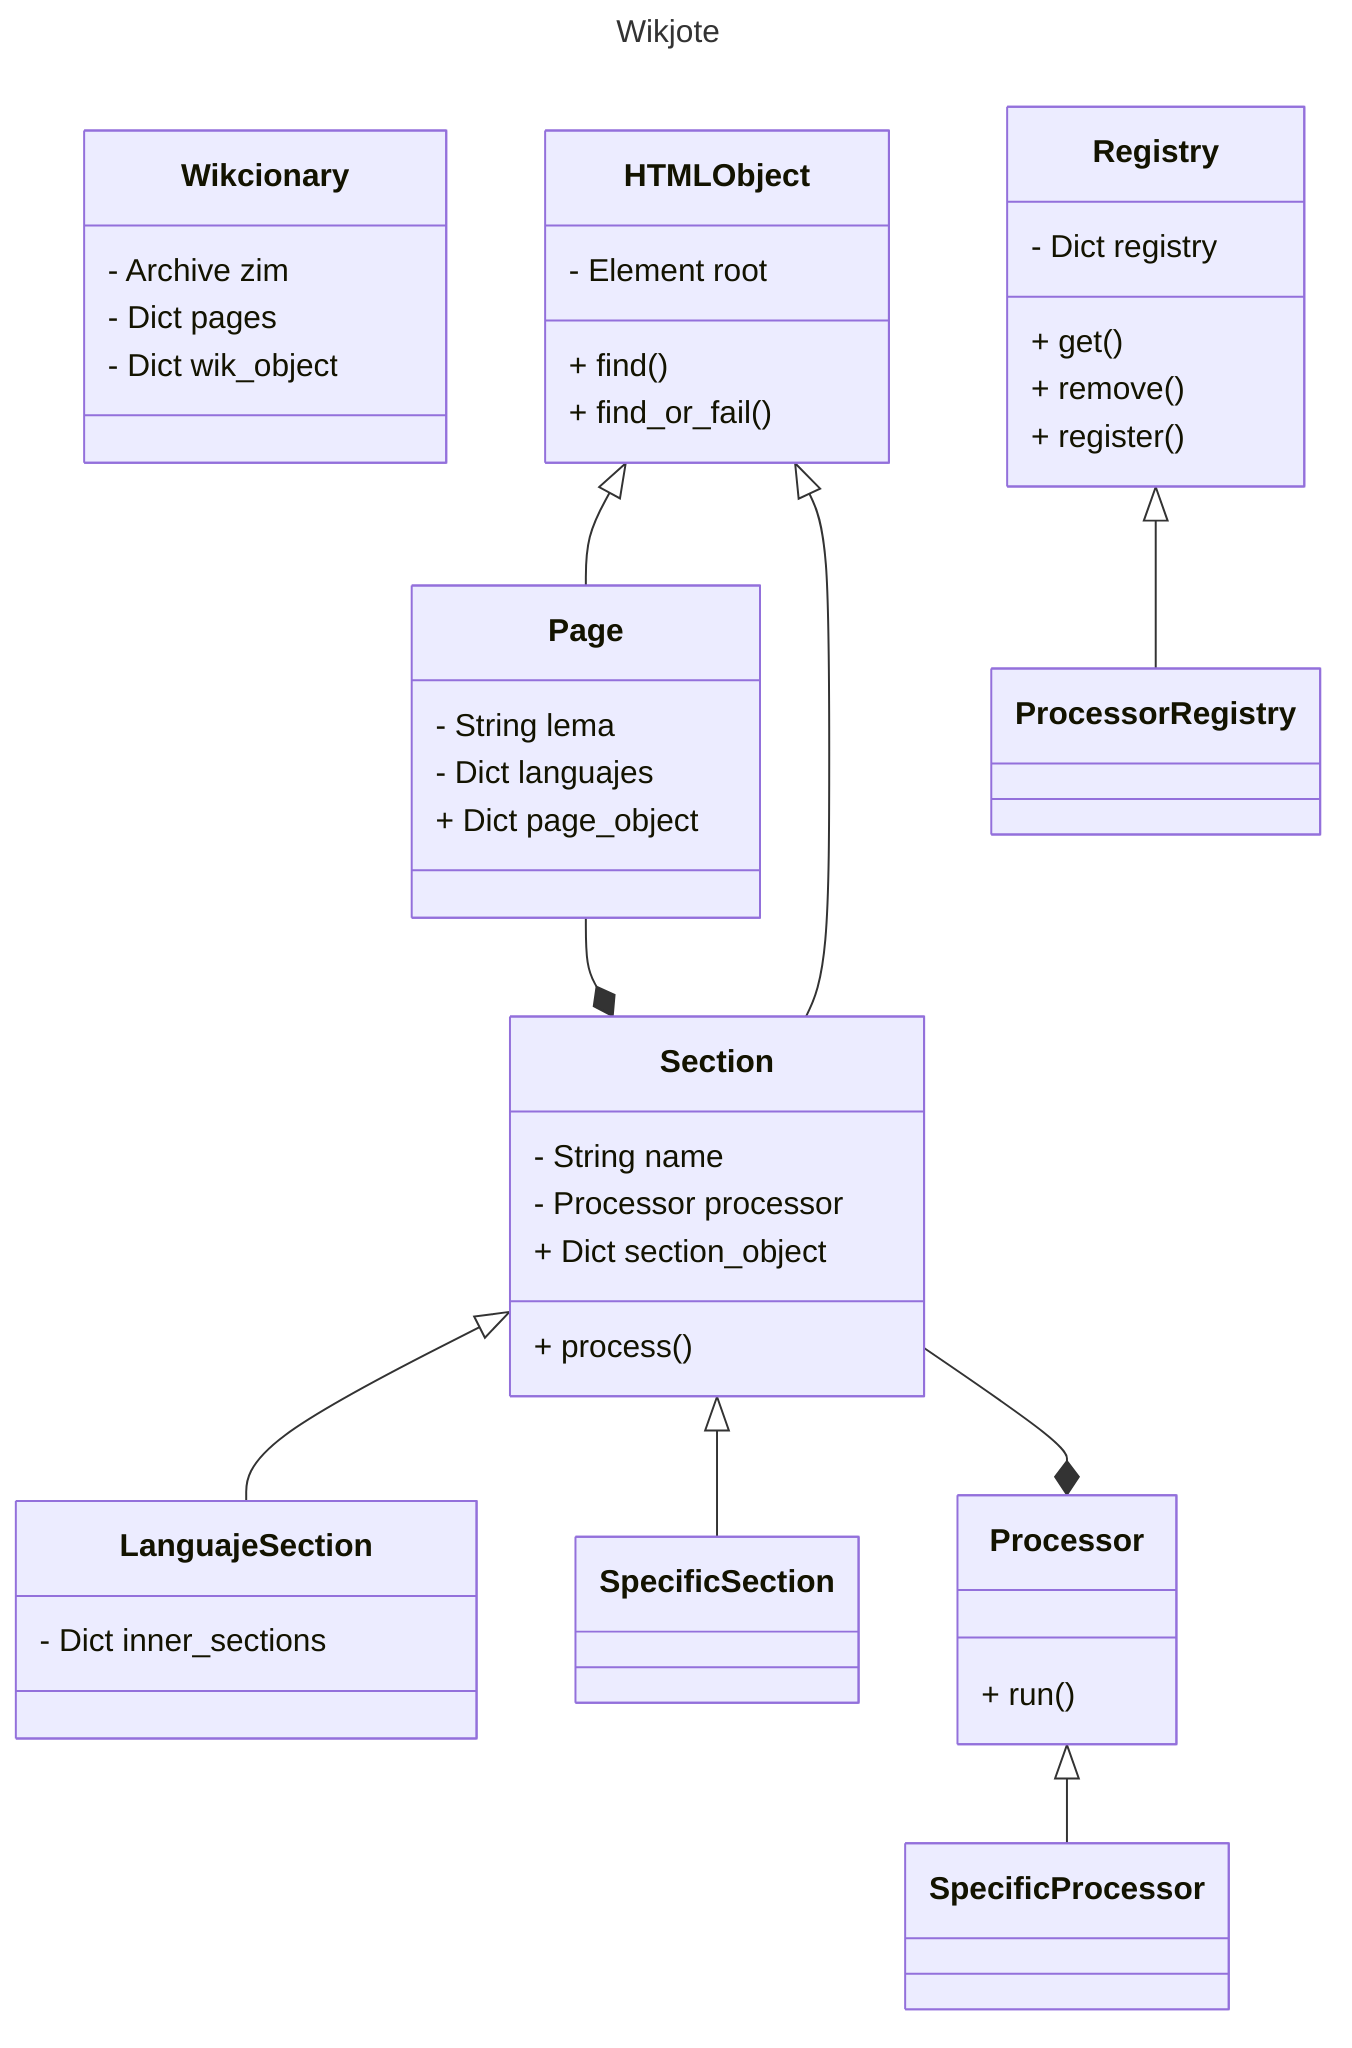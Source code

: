 ---
title: Wikjote
---

classDiagram
    
    class Wikcionary{
        - Archive zim
        - Dict pages
        - Dict wik_object
    }

    class HTMLObject{
        - Element root

        + find()
        + find_or_fail()
    }

    class Page{
        - String lema
        - Dict languajes
        + Dict page_object

    }

    class Section{
        - String name
        - Processor processor
        + Dict section_object

        + process()
    }

    class LanguajeSection{
        - Dict inner_sections
    }

    class SpecificSection

    class Processor{
        + run()
    }

    class SpecificProcessor

    class Registry{
        - Dict registry
        
        + get()
        + remove()
        + register()
    }

    class ProcessorRegistry


    HTMLObject <|-- Page
    HTMLObject <|-- Section

    Section <|-- LanguajeSection
    Section <|-- SpecificSection

    Processor <|-- SpecificProcessor

    Registry  <|-- ProcessorRegistry

    Page --* Section
    Section --* Processor